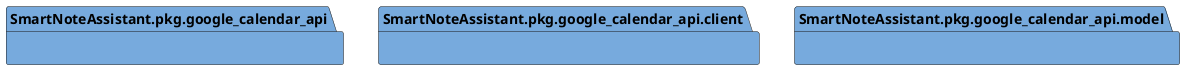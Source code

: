 @startuml packages_google_calendar
set namespaceSeparator none
package "SmartNoteAssistant.pkg.google_calendar_api" as SmartNoteAssistant.pkg.google_calendar_api #77AADD {
}
package "SmartNoteAssistant.pkg.google_calendar_api.client" as SmartNoteAssistant.pkg.google_calendar_api.client #77AADD {
}
package "SmartNoteAssistant.pkg.google_calendar_api.model" as SmartNoteAssistant.pkg.google_calendar_api.model #77AADD {
}
@enduml
